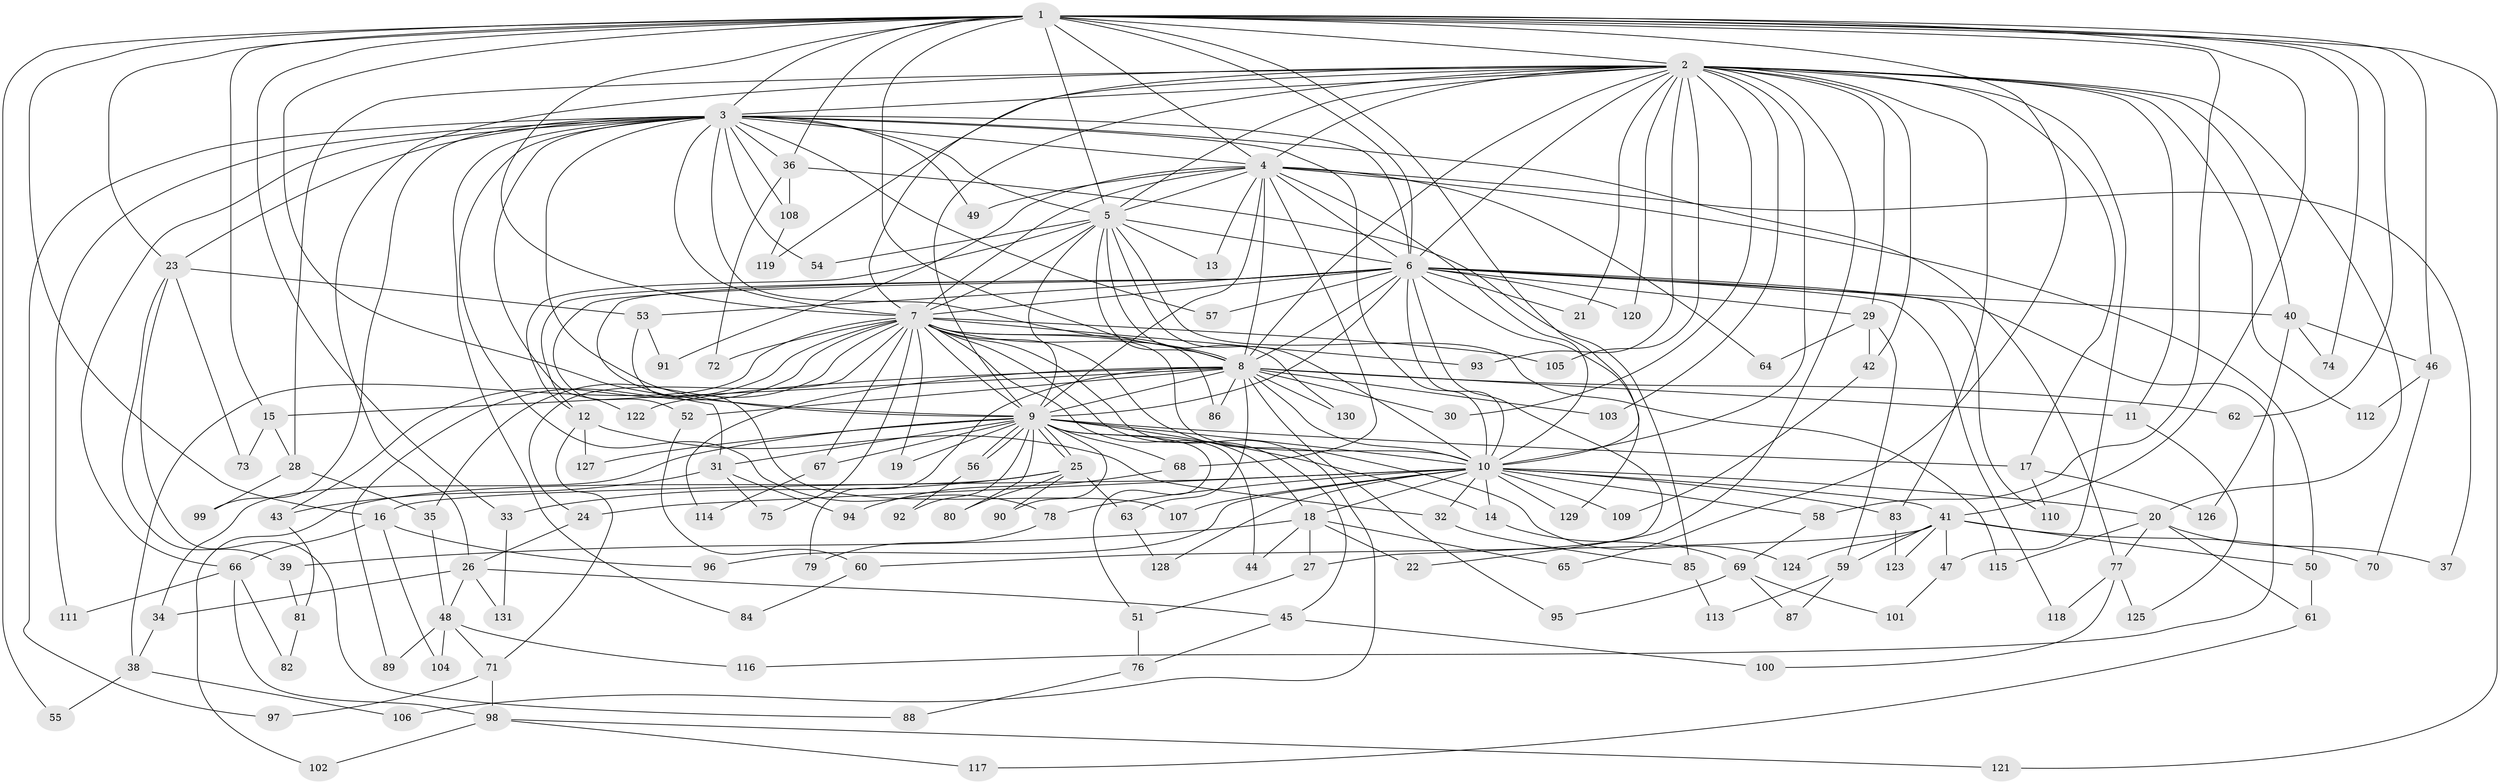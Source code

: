// Generated by graph-tools (version 1.1) at 2025/25/03/09/25 03:25:43]
// undirected, 131 vertices, 287 edges
graph export_dot {
graph [start="1"]
  node [color=gray90,style=filled];
  1;
  2;
  3;
  4;
  5;
  6;
  7;
  8;
  9;
  10;
  11;
  12;
  13;
  14;
  15;
  16;
  17;
  18;
  19;
  20;
  21;
  22;
  23;
  24;
  25;
  26;
  27;
  28;
  29;
  30;
  31;
  32;
  33;
  34;
  35;
  36;
  37;
  38;
  39;
  40;
  41;
  42;
  43;
  44;
  45;
  46;
  47;
  48;
  49;
  50;
  51;
  52;
  53;
  54;
  55;
  56;
  57;
  58;
  59;
  60;
  61;
  62;
  63;
  64;
  65;
  66;
  67;
  68;
  69;
  70;
  71;
  72;
  73;
  74;
  75;
  76;
  77;
  78;
  79;
  80;
  81;
  82;
  83;
  84;
  85;
  86;
  87;
  88;
  89;
  90;
  91;
  92;
  93;
  94;
  95;
  96;
  97;
  98;
  99;
  100;
  101;
  102;
  103;
  104;
  105;
  106;
  107;
  108;
  109;
  110;
  111;
  112;
  113;
  114;
  115;
  116;
  117;
  118;
  119;
  120;
  121;
  122;
  123;
  124;
  125;
  126;
  127;
  128;
  129;
  130;
  131;
  1 -- 2;
  1 -- 3;
  1 -- 4;
  1 -- 5;
  1 -- 6;
  1 -- 7;
  1 -- 8;
  1 -- 9;
  1 -- 10;
  1 -- 15;
  1 -- 16;
  1 -- 23;
  1 -- 33;
  1 -- 36;
  1 -- 41;
  1 -- 46;
  1 -- 55;
  1 -- 58;
  1 -- 62;
  1 -- 65;
  1 -- 74;
  1 -- 121;
  2 -- 3;
  2 -- 4;
  2 -- 5;
  2 -- 6;
  2 -- 7;
  2 -- 8;
  2 -- 9;
  2 -- 10;
  2 -- 11;
  2 -- 17;
  2 -- 20;
  2 -- 21;
  2 -- 22;
  2 -- 26;
  2 -- 28;
  2 -- 29;
  2 -- 30;
  2 -- 40;
  2 -- 42;
  2 -- 47;
  2 -- 83;
  2 -- 93;
  2 -- 103;
  2 -- 105;
  2 -- 112;
  2 -- 119;
  2 -- 120;
  3 -- 4;
  3 -- 5;
  3 -- 6;
  3 -- 7;
  3 -- 8;
  3 -- 9;
  3 -- 10;
  3 -- 23;
  3 -- 36;
  3 -- 49;
  3 -- 54;
  3 -- 57;
  3 -- 66;
  3 -- 77;
  3 -- 78;
  3 -- 84;
  3 -- 97;
  3 -- 99;
  3 -- 108;
  3 -- 111;
  3 -- 122;
  4 -- 5;
  4 -- 6;
  4 -- 7;
  4 -- 8;
  4 -- 9;
  4 -- 10;
  4 -- 13;
  4 -- 37;
  4 -- 49;
  4 -- 50;
  4 -- 64;
  4 -- 68;
  4 -- 91;
  5 -- 6;
  5 -- 7;
  5 -- 8;
  5 -- 9;
  5 -- 10;
  5 -- 12;
  5 -- 13;
  5 -- 54;
  5 -- 115;
  5 -- 130;
  6 -- 7;
  6 -- 8;
  6 -- 9;
  6 -- 10;
  6 -- 12;
  6 -- 21;
  6 -- 27;
  6 -- 29;
  6 -- 31;
  6 -- 40;
  6 -- 52;
  6 -- 53;
  6 -- 57;
  6 -- 110;
  6 -- 116;
  6 -- 118;
  6 -- 120;
  6 -- 129;
  7 -- 8;
  7 -- 9;
  7 -- 10;
  7 -- 18;
  7 -- 19;
  7 -- 24;
  7 -- 35;
  7 -- 38;
  7 -- 43;
  7 -- 45;
  7 -- 67;
  7 -- 72;
  7 -- 75;
  7 -- 86;
  7 -- 89;
  7 -- 93;
  7 -- 105;
  7 -- 106;
  7 -- 124;
  8 -- 9;
  8 -- 10;
  8 -- 11;
  8 -- 15;
  8 -- 30;
  8 -- 52;
  8 -- 62;
  8 -- 63;
  8 -- 79;
  8 -- 86;
  8 -- 95;
  8 -- 103;
  8 -- 114;
  8 -- 122;
  8 -- 130;
  9 -- 10;
  9 -- 14;
  9 -- 17;
  9 -- 19;
  9 -- 25;
  9 -- 25;
  9 -- 31;
  9 -- 34;
  9 -- 44;
  9 -- 51;
  9 -- 56;
  9 -- 56;
  9 -- 67;
  9 -- 68;
  9 -- 80;
  9 -- 90;
  9 -- 92;
  9 -- 127;
  10 -- 14;
  10 -- 16;
  10 -- 18;
  10 -- 20;
  10 -- 24;
  10 -- 32;
  10 -- 41;
  10 -- 58;
  10 -- 78;
  10 -- 83;
  10 -- 96;
  10 -- 107;
  10 -- 109;
  10 -- 128;
  10 -- 129;
  11 -- 125;
  12 -- 32;
  12 -- 71;
  12 -- 127;
  14 -- 69;
  15 -- 28;
  15 -- 73;
  16 -- 66;
  16 -- 96;
  16 -- 104;
  17 -- 110;
  17 -- 126;
  18 -- 22;
  18 -- 27;
  18 -- 39;
  18 -- 44;
  18 -- 65;
  20 -- 37;
  20 -- 61;
  20 -- 77;
  20 -- 115;
  23 -- 39;
  23 -- 53;
  23 -- 73;
  23 -- 88;
  24 -- 26;
  25 -- 33;
  25 -- 63;
  25 -- 80;
  25 -- 90;
  25 -- 102;
  26 -- 34;
  26 -- 45;
  26 -- 48;
  26 -- 131;
  27 -- 51;
  28 -- 35;
  28 -- 99;
  29 -- 42;
  29 -- 59;
  29 -- 64;
  31 -- 43;
  31 -- 75;
  31 -- 94;
  32 -- 85;
  33 -- 131;
  34 -- 38;
  35 -- 48;
  36 -- 72;
  36 -- 85;
  36 -- 108;
  38 -- 55;
  38 -- 106;
  39 -- 81;
  40 -- 46;
  40 -- 74;
  40 -- 126;
  41 -- 47;
  41 -- 50;
  41 -- 59;
  41 -- 60;
  41 -- 70;
  41 -- 123;
  41 -- 124;
  42 -- 109;
  43 -- 81;
  45 -- 76;
  45 -- 100;
  46 -- 70;
  46 -- 112;
  47 -- 101;
  48 -- 71;
  48 -- 89;
  48 -- 104;
  48 -- 116;
  50 -- 61;
  51 -- 76;
  52 -- 60;
  53 -- 91;
  53 -- 107;
  56 -- 92;
  58 -- 69;
  59 -- 87;
  59 -- 113;
  60 -- 84;
  61 -- 117;
  63 -- 128;
  66 -- 82;
  66 -- 98;
  66 -- 111;
  67 -- 114;
  68 -- 94;
  69 -- 87;
  69 -- 95;
  69 -- 101;
  71 -- 97;
  71 -- 98;
  76 -- 88;
  77 -- 100;
  77 -- 118;
  77 -- 125;
  78 -- 79;
  81 -- 82;
  83 -- 123;
  85 -- 113;
  98 -- 102;
  98 -- 117;
  98 -- 121;
  108 -- 119;
}
